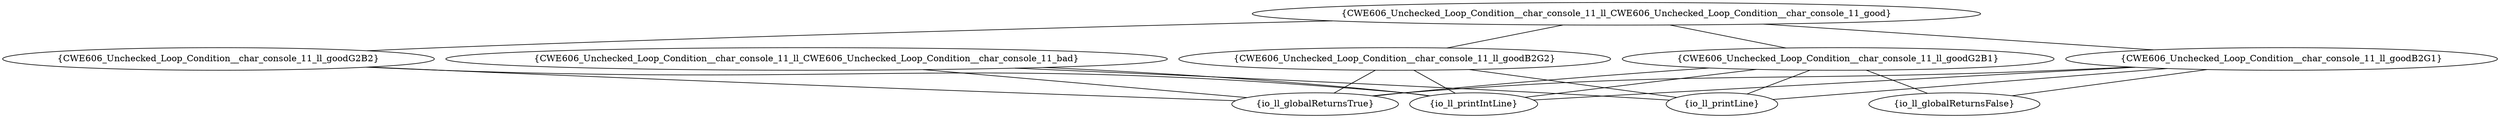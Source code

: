 graph "cg graph" {
CWE606_Unchecked_Loop_Condition__char_console_11_ll_goodG2B2 [label="{CWE606_Unchecked_Loop_Condition__char_console_11_ll_goodG2B2}"];
io_ll_globalReturnsTrue [label="{io_ll_globalReturnsTrue}"];
io_ll_printIntLine [label="{io_ll_printIntLine}"];
CWE606_Unchecked_Loop_Condition__char_console_11_ll_CWE606_Unchecked_Loop_Condition__char_console_11_bad [label="{CWE606_Unchecked_Loop_Condition__char_console_11_ll_CWE606_Unchecked_Loop_Condition__char_console_11_bad}"];
io_ll_printLine [label="{io_ll_printLine}"];
CWE606_Unchecked_Loop_Condition__char_console_11_ll_goodG2B1 [label="{CWE606_Unchecked_Loop_Condition__char_console_11_ll_goodG2B1}"];
io_ll_globalReturnsFalse [label="{io_ll_globalReturnsFalse}"];
CWE606_Unchecked_Loop_Condition__char_console_11_ll_goodB2G2 [label="{CWE606_Unchecked_Loop_Condition__char_console_11_ll_goodB2G2}"];
CWE606_Unchecked_Loop_Condition__char_console_11_ll_goodB2G1 [label="{CWE606_Unchecked_Loop_Condition__char_console_11_ll_goodB2G1}"];
CWE606_Unchecked_Loop_Condition__char_console_11_ll_CWE606_Unchecked_Loop_Condition__char_console_11_good [label="{CWE606_Unchecked_Loop_Condition__char_console_11_ll_CWE606_Unchecked_Loop_Condition__char_console_11_good}"];
CWE606_Unchecked_Loop_Condition__char_console_11_ll_goodG2B2 -- io_ll_globalReturnsTrue;
CWE606_Unchecked_Loop_Condition__char_console_11_ll_goodG2B2 -- io_ll_printIntLine;
CWE606_Unchecked_Loop_Condition__char_console_11_ll_CWE606_Unchecked_Loop_Condition__char_console_11_bad -- io_ll_globalReturnsTrue;
CWE606_Unchecked_Loop_Condition__char_console_11_ll_CWE606_Unchecked_Loop_Condition__char_console_11_bad -- io_ll_printLine;
CWE606_Unchecked_Loop_Condition__char_console_11_ll_CWE606_Unchecked_Loop_Condition__char_console_11_bad -- io_ll_printIntLine;
CWE606_Unchecked_Loop_Condition__char_console_11_ll_goodG2B1 -- io_ll_globalReturnsFalse;
CWE606_Unchecked_Loop_Condition__char_console_11_ll_goodG2B1 -- io_ll_printLine;
CWE606_Unchecked_Loop_Condition__char_console_11_ll_goodG2B1 -- io_ll_globalReturnsTrue;
CWE606_Unchecked_Loop_Condition__char_console_11_ll_goodG2B1 -- io_ll_printIntLine;
CWE606_Unchecked_Loop_Condition__char_console_11_ll_goodB2G2 -- io_ll_globalReturnsTrue;
CWE606_Unchecked_Loop_Condition__char_console_11_ll_goodB2G2 -- io_ll_printLine;
CWE606_Unchecked_Loop_Condition__char_console_11_ll_goodB2G2 -- io_ll_printIntLine;
CWE606_Unchecked_Loop_Condition__char_console_11_ll_goodB2G1 -- io_ll_globalReturnsTrue;
CWE606_Unchecked_Loop_Condition__char_console_11_ll_goodB2G1 -- io_ll_printLine;
CWE606_Unchecked_Loop_Condition__char_console_11_ll_goodB2G1 -- io_ll_globalReturnsFalse;
CWE606_Unchecked_Loop_Condition__char_console_11_ll_goodB2G1 -- io_ll_printIntLine;
CWE606_Unchecked_Loop_Condition__char_console_11_ll_CWE606_Unchecked_Loop_Condition__char_console_11_good -- CWE606_Unchecked_Loop_Condition__char_console_11_ll_goodB2G1;
CWE606_Unchecked_Loop_Condition__char_console_11_ll_CWE606_Unchecked_Loop_Condition__char_console_11_good -- CWE606_Unchecked_Loop_Condition__char_console_11_ll_goodB2G2;
CWE606_Unchecked_Loop_Condition__char_console_11_ll_CWE606_Unchecked_Loop_Condition__char_console_11_good -- CWE606_Unchecked_Loop_Condition__char_console_11_ll_goodG2B1;
CWE606_Unchecked_Loop_Condition__char_console_11_ll_CWE606_Unchecked_Loop_Condition__char_console_11_good -- CWE606_Unchecked_Loop_Condition__char_console_11_ll_goodG2B2;
}
